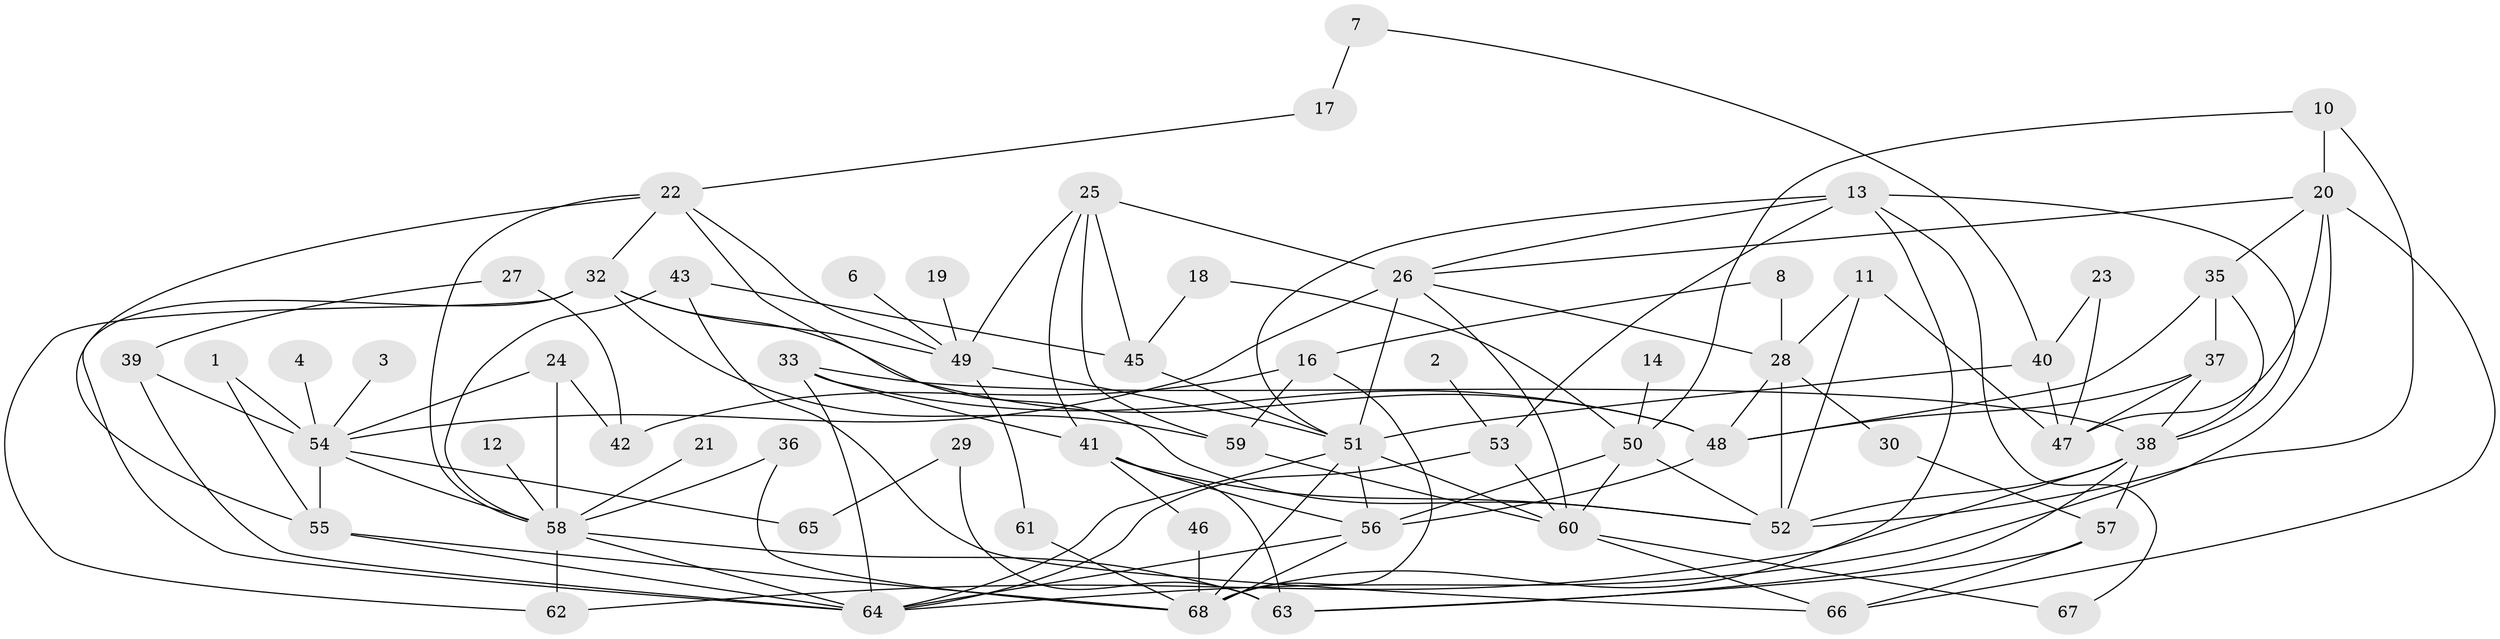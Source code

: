 // original degree distribution, {2: 0.2740740740740741, 1: 0.13333333333333333, 6: 0.044444444444444446, 3: 0.1925925925925926, 4: 0.1925925925925926, 0: 0.044444444444444446, 5: 0.1111111111111111, 7: 0.007407407407407408}
// Generated by graph-tools (version 1.1) at 2025/25/03/09/25 03:25:15]
// undirected, 62 vertices, 126 edges
graph export_dot {
graph [start="1"]
  node [color=gray90,style=filled];
  1;
  2;
  3;
  4;
  6;
  7;
  8;
  10;
  11;
  12;
  13;
  14;
  16;
  17;
  18;
  19;
  20;
  21;
  22;
  23;
  24;
  25;
  26;
  27;
  28;
  29;
  30;
  32;
  33;
  35;
  36;
  37;
  38;
  39;
  40;
  41;
  42;
  43;
  45;
  46;
  47;
  48;
  49;
  50;
  51;
  52;
  53;
  54;
  55;
  56;
  57;
  58;
  59;
  60;
  61;
  62;
  63;
  64;
  65;
  66;
  67;
  68;
  1 -- 54 [weight=1.0];
  1 -- 55 [weight=1.0];
  2 -- 53 [weight=1.0];
  3 -- 54 [weight=1.0];
  4 -- 54 [weight=1.0];
  6 -- 49 [weight=1.0];
  7 -- 17 [weight=1.0];
  7 -- 40 [weight=1.0];
  8 -- 16 [weight=1.0];
  8 -- 28 [weight=1.0];
  10 -- 20 [weight=1.0];
  10 -- 50 [weight=1.0];
  10 -- 52 [weight=1.0];
  11 -- 28 [weight=1.0];
  11 -- 47 [weight=1.0];
  11 -- 52 [weight=1.0];
  12 -- 58 [weight=1.0];
  13 -- 26 [weight=1.0];
  13 -- 38 [weight=1.0];
  13 -- 51 [weight=1.0];
  13 -- 53 [weight=1.0];
  13 -- 67 [weight=1.0];
  13 -- 68 [weight=1.0];
  14 -- 50 [weight=1.0];
  16 -- 42 [weight=1.0];
  16 -- 59 [weight=1.0];
  16 -- 68 [weight=1.0];
  17 -- 22 [weight=1.0];
  18 -- 45 [weight=1.0];
  18 -- 50 [weight=1.0];
  19 -- 49 [weight=1.0];
  20 -- 26 [weight=1.0];
  20 -- 35 [weight=1.0];
  20 -- 47 [weight=1.0];
  20 -- 64 [weight=1.0];
  20 -- 66 [weight=1.0];
  21 -- 58 [weight=1.0];
  22 -- 32 [weight=1.0];
  22 -- 49 [weight=1.0];
  22 -- 52 [weight=1.0];
  22 -- 55 [weight=1.0];
  22 -- 58 [weight=1.0];
  23 -- 40 [weight=1.0];
  23 -- 47 [weight=1.0];
  24 -- 42 [weight=1.0];
  24 -- 54 [weight=1.0];
  24 -- 58 [weight=1.0];
  25 -- 26 [weight=1.0];
  25 -- 41 [weight=1.0];
  25 -- 45 [weight=1.0];
  25 -- 49 [weight=1.0];
  25 -- 59 [weight=1.0];
  26 -- 28 [weight=1.0];
  26 -- 51 [weight=1.0];
  26 -- 54 [weight=2.0];
  26 -- 60 [weight=1.0];
  27 -- 39 [weight=1.0];
  27 -- 42 [weight=1.0];
  28 -- 30 [weight=1.0];
  28 -- 48 [weight=1.0];
  28 -- 52 [weight=1.0];
  29 -- 63 [weight=1.0];
  29 -- 65 [weight=2.0];
  30 -- 57 [weight=1.0];
  32 -- 48 [weight=1.0];
  32 -- 49 [weight=1.0];
  32 -- 59 [weight=1.0];
  32 -- 62 [weight=1.0];
  32 -- 64 [weight=1.0];
  33 -- 38 [weight=1.0];
  33 -- 41 [weight=1.0];
  33 -- 48 [weight=1.0];
  33 -- 64 [weight=1.0];
  35 -- 37 [weight=1.0];
  35 -- 38 [weight=1.0];
  35 -- 48 [weight=1.0];
  36 -- 58 [weight=1.0];
  36 -- 68 [weight=1.0];
  37 -- 38 [weight=1.0];
  37 -- 47 [weight=1.0];
  37 -- 48 [weight=1.0];
  38 -- 52 [weight=1.0];
  38 -- 57 [weight=1.0];
  38 -- 62 [weight=1.0];
  38 -- 63 [weight=1.0];
  39 -- 54 [weight=1.0];
  39 -- 64 [weight=1.0];
  40 -- 47 [weight=1.0];
  40 -- 51 [weight=1.0];
  41 -- 46 [weight=1.0];
  41 -- 52 [weight=1.0];
  41 -- 56 [weight=1.0];
  41 -- 63 [weight=1.0];
  43 -- 45 [weight=1.0];
  43 -- 58 [weight=1.0];
  43 -- 66 [weight=1.0];
  45 -- 51 [weight=1.0];
  46 -- 68 [weight=1.0];
  48 -- 56 [weight=1.0];
  49 -- 51 [weight=1.0];
  49 -- 61 [weight=1.0];
  50 -- 52 [weight=1.0];
  50 -- 56 [weight=1.0];
  50 -- 60 [weight=1.0];
  51 -- 56 [weight=2.0];
  51 -- 60 [weight=1.0];
  51 -- 64 [weight=1.0];
  51 -- 68 [weight=1.0];
  53 -- 60 [weight=1.0];
  53 -- 64 [weight=1.0];
  54 -- 55 [weight=1.0];
  54 -- 58 [weight=1.0];
  54 -- 65 [weight=1.0];
  55 -- 64 [weight=1.0];
  55 -- 68 [weight=1.0];
  56 -- 64 [weight=1.0];
  56 -- 68 [weight=1.0];
  57 -- 63 [weight=1.0];
  57 -- 66 [weight=1.0];
  58 -- 62 [weight=1.0];
  58 -- 63 [weight=1.0];
  58 -- 64 [weight=1.0];
  59 -- 60 [weight=1.0];
  60 -- 66 [weight=1.0];
  60 -- 67 [weight=1.0];
  61 -- 68 [weight=1.0];
}
